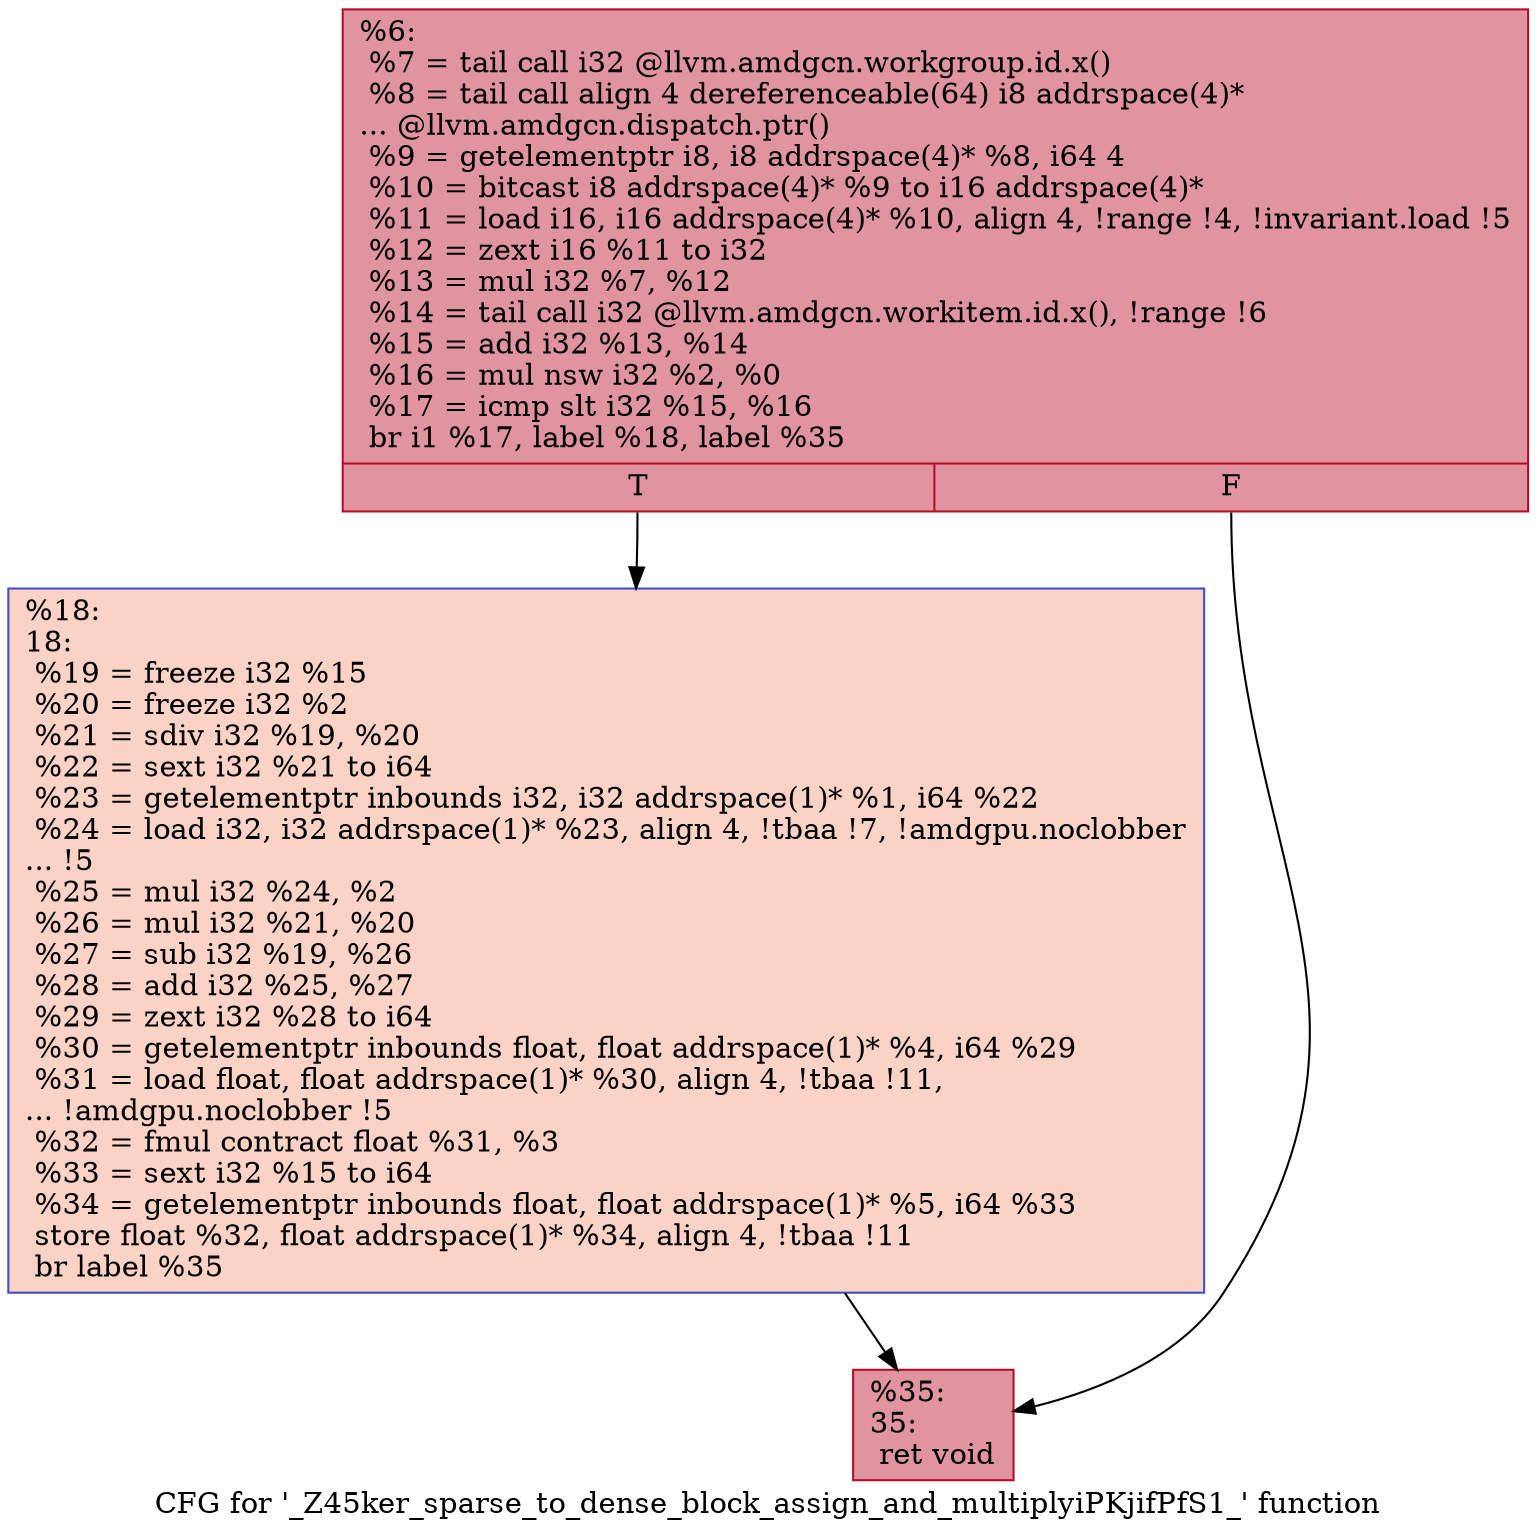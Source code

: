 digraph "CFG for '_Z45ker_sparse_to_dense_block_assign_and_multiplyiPKjifPfS1_' function" {
	label="CFG for '_Z45ker_sparse_to_dense_block_assign_and_multiplyiPKjifPfS1_' function";

	Node0x5bc33d0 [shape=record,color="#b70d28ff", style=filled, fillcolor="#b70d2870",label="{%6:\l  %7 = tail call i32 @llvm.amdgcn.workgroup.id.x()\l  %8 = tail call align 4 dereferenceable(64) i8 addrspace(4)*\l... @llvm.amdgcn.dispatch.ptr()\l  %9 = getelementptr i8, i8 addrspace(4)* %8, i64 4\l  %10 = bitcast i8 addrspace(4)* %9 to i16 addrspace(4)*\l  %11 = load i16, i16 addrspace(4)* %10, align 4, !range !4, !invariant.load !5\l  %12 = zext i16 %11 to i32\l  %13 = mul i32 %7, %12\l  %14 = tail call i32 @llvm.amdgcn.workitem.id.x(), !range !6\l  %15 = add i32 %13, %14\l  %16 = mul nsw i32 %2, %0\l  %17 = icmp slt i32 %15, %16\l  br i1 %17, label %18, label %35\l|{<s0>T|<s1>F}}"];
	Node0x5bc33d0:s0 -> Node0x5bc5390;
	Node0x5bc33d0:s1 -> Node0x5bc5420;
	Node0x5bc5390 [shape=record,color="#3d50c3ff", style=filled, fillcolor="#f59c7d70",label="{%18:\l18:                                               \l  %19 = freeze i32 %15\l  %20 = freeze i32 %2\l  %21 = sdiv i32 %19, %20\l  %22 = sext i32 %21 to i64\l  %23 = getelementptr inbounds i32, i32 addrspace(1)* %1, i64 %22\l  %24 = load i32, i32 addrspace(1)* %23, align 4, !tbaa !7, !amdgpu.noclobber\l... !5\l  %25 = mul i32 %24, %2\l  %26 = mul i32 %21, %20\l  %27 = sub i32 %19, %26\l  %28 = add i32 %25, %27\l  %29 = zext i32 %28 to i64\l  %30 = getelementptr inbounds float, float addrspace(1)* %4, i64 %29\l  %31 = load float, float addrspace(1)* %30, align 4, !tbaa !11,\l... !amdgpu.noclobber !5\l  %32 = fmul contract float %31, %3\l  %33 = sext i32 %15 to i64\l  %34 = getelementptr inbounds float, float addrspace(1)* %5, i64 %33\l  store float %32, float addrspace(1)* %34, align 4, !tbaa !11\l  br label %35\l}"];
	Node0x5bc5390 -> Node0x5bc5420;
	Node0x5bc5420 [shape=record,color="#b70d28ff", style=filled, fillcolor="#b70d2870",label="{%35:\l35:                                               \l  ret void\l}"];
}
